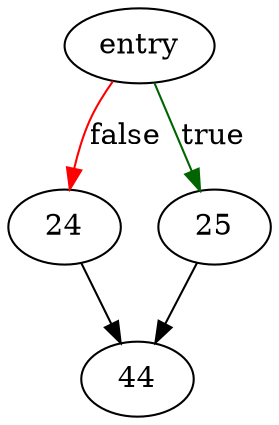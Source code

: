 digraph "sqlite3VdbeAllocUnpackedRecord" {
	// Node definitions.
	1 [label=entry];
	24;
	25;
	44;

	// Edge definitions.
	1 -> 24 [
		color=red
		label=false
	];
	1 -> 25 [
		color=darkgreen
		label=true
	];
	24 -> 44;
	25 -> 44;
}
